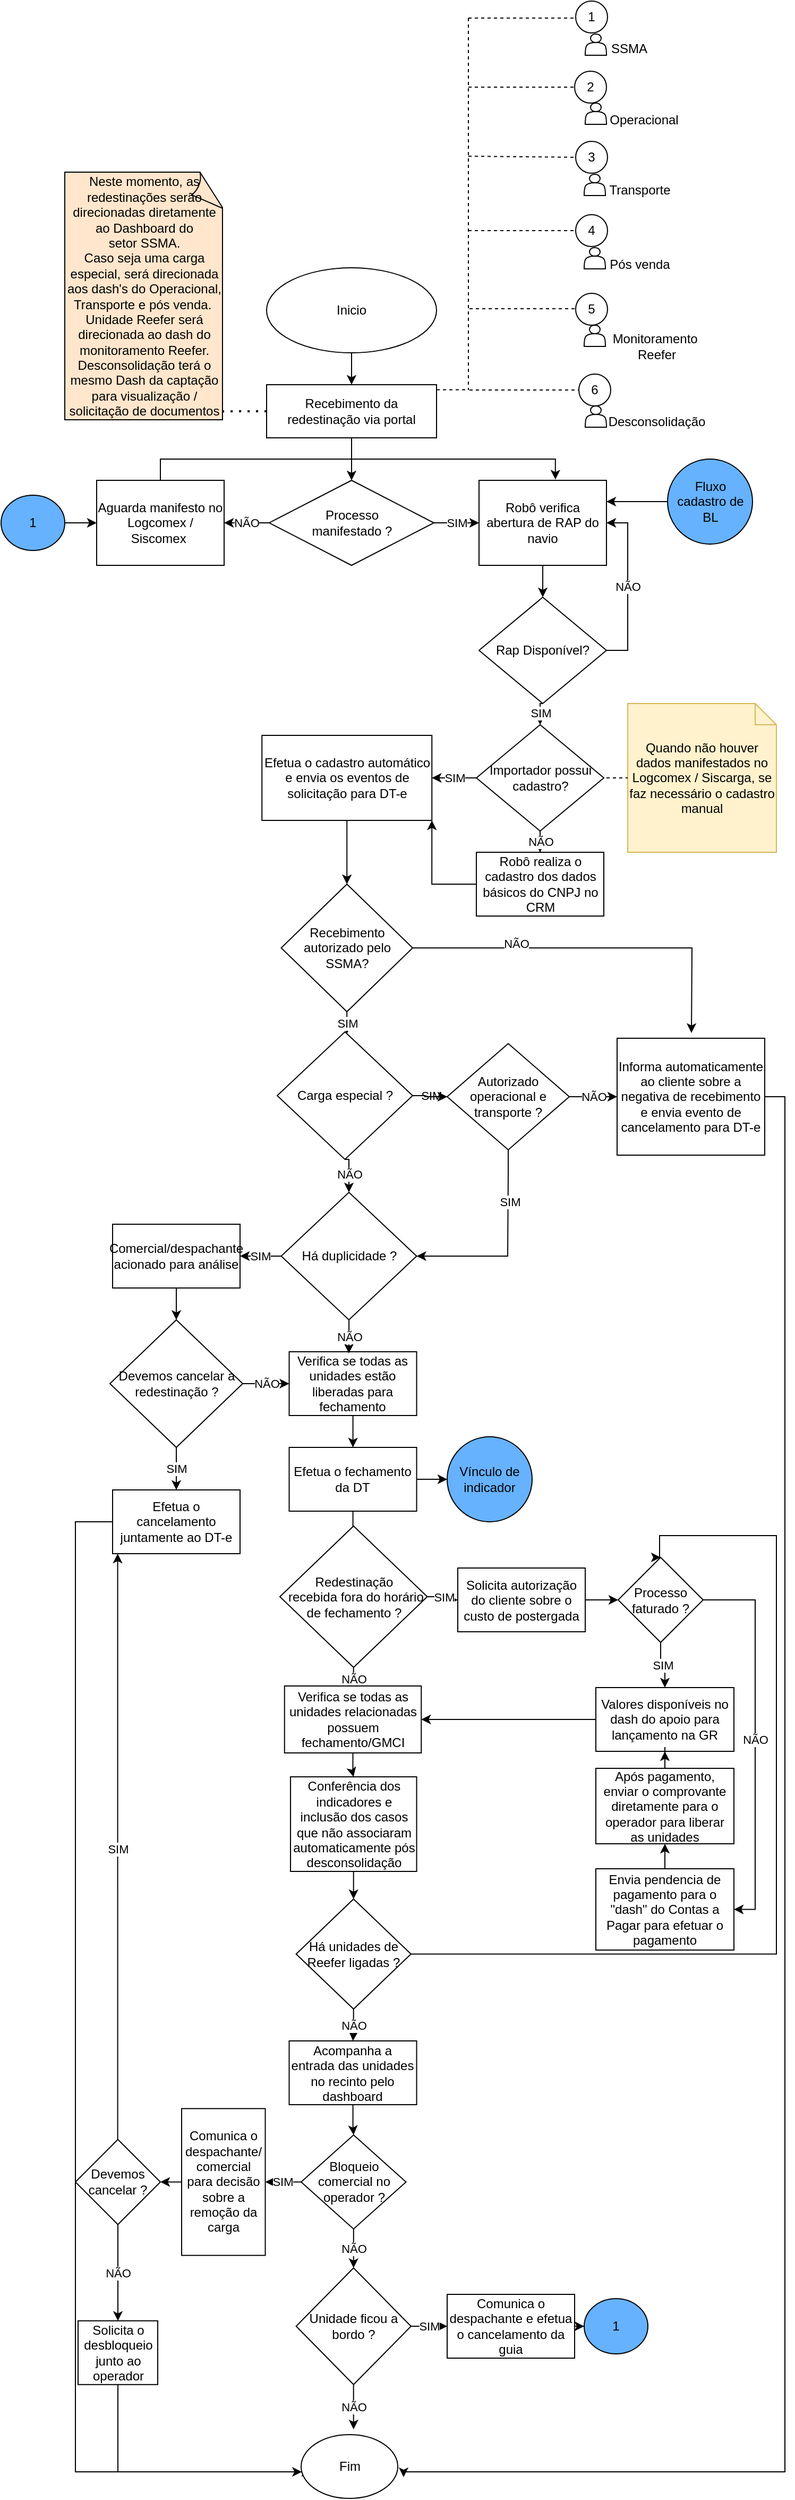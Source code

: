<mxfile version="24.8.3">
  <diagram name="Página-1" id="A1TrPsyRlrwlyxUxsZVv">
    <mxGraphModel grid="0" page="1" gridSize="10" guides="1" tooltips="1" connect="1" arrows="1" fold="1" pageScale="1" pageWidth="850" pageHeight="1100" math="0" shadow="0">
      <root>
        <mxCell id="0" />
        <mxCell id="1" parent="0" />
        <mxCell id="6pf51q-aa3ilsS-3lrHI-6" style="edgeStyle=orthogonalEdgeStyle;rounded=0;orthogonalLoop=1;jettySize=auto;html=1;exitX=0.5;exitY=1;exitDx=0;exitDy=0;entryX=0.5;entryY=0;entryDx=0;entryDy=0;" edge="1" parent="1" source="Ko9b0V8H4mdwJPRkBleo-2" target="Ko9b0V8H4mdwJPRkBleo-61">
          <mxGeometry relative="1" as="geometry" />
        </mxCell>
        <mxCell id="Ko9b0V8H4mdwJPRkBleo-2" value="Recebimento da redestinação via portal" style="rounded=0;whiteSpace=wrap;html=1;" vertex="1" parent="1">
          <mxGeometry x="-130" y="-2935" width="160" height="50" as="geometry" />
        </mxCell>
        <mxCell id="YO4qtcld5Ofavc4B37N5-9" value="" style="edgeStyle=orthogonalEdgeStyle;rounded=0;orthogonalLoop=1;jettySize=auto;html=1;" edge="1" parent="1" source="Ko9b0V8H4mdwJPRkBleo-4" target="Ko9b0V8H4mdwJPRkBleo-2">
          <mxGeometry relative="1" as="geometry" />
        </mxCell>
        <mxCell id="Ko9b0V8H4mdwJPRkBleo-4" value="Inicio" style="ellipse;whiteSpace=wrap;html=1;" vertex="1" parent="1">
          <mxGeometry x="-130" y="-3045" width="160" height="80" as="geometry" />
        </mxCell>
        <mxCell id="Ko9b0V8H4mdwJPRkBleo-5" value="Neste momento, as redestinações serão direcionadas diretamente ao Dashboard do setor&amp;nbsp;&lt;span style=&quot;background-color: initial;&quot;&gt;SSMA.&lt;/span&gt;&lt;div&gt;&lt;span style=&quot;background-color: initial;&quot;&gt;Caso seja uma carga especial, será direcionada aos dash&#39;s do Operacional, Transporte e pós venda.&amp;nbsp;&lt;/span&gt;&lt;/div&gt;&lt;div&gt;Unidade Reefer será direcionada ao dash do monitoramento Reefer.&lt;/div&gt;&lt;div&gt;Desconsolidação terá o mesmo Dash da captação para visualização / solicitação de documentos&lt;/div&gt;" style="whiteSpace=wrap;html=1;shape=mxgraph.basic.document;fillColor=#FFE6CC;" vertex="1" parent="1">
          <mxGeometry x="-320" y="-3135" width="150" height="233" as="geometry" />
        </mxCell>
        <mxCell id="Ko9b0V8H4mdwJPRkBleo-7" value="" style="endArrow=none;dashed=1;html=1;rounded=0;entryX=0;entryY=0.5;entryDx=0;entryDy=0;" edge="1" parent="1" target="Ko9b0V8H4mdwJPRkBleo-11">
          <mxGeometry width="50" height="50" relative="1" as="geometry">
            <mxPoint x="60" y="-3215" as="sourcePoint" />
            <mxPoint x="150" y="-3210" as="targetPoint" />
          </mxGeometry>
        </mxCell>
        <mxCell id="Ko9b0V8H4mdwJPRkBleo-8" value="" style="endArrow=none;dashed=1;html=1;rounded=0;entryX=0;entryY=0.5;entryDx=0;entryDy=0;" edge="1" parent="1" target="Ko9b0V8H4mdwJPRkBleo-15">
          <mxGeometry width="50" height="50" relative="1" as="geometry">
            <mxPoint x="60" y="-3150" as="sourcePoint" />
            <mxPoint x="160" y="-3125" as="targetPoint" />
          </mxGeometry>
        </mxCell>
        <mxCell id="Ko9b0V8H4mdwJPRkBleo-9" value="" style="endArrow=none;dashed=1;html=1;rounded=0;" edge="1" parent="1">
          <mxGeometry width="50" height="50" relative="1" as="geometry">
            <mxPoint x="61" y="-3006.5" as="sourcePoint" />
            <mxPoint x="171" y="-3006.5" as="targetPoint" />
          </mxGeometry>
        </mxCell>
        <mxCell id="Ko9b0V8H4mdwJPRkBleo-10" value="" style="shape=actor;whiteSpace=wrap;html=1;" vertex="1" parent="1">
          <mxGeometry x="170" y="-3200" width="20" height="20" as="geometry" />
        </mxCell>
        <mxCell id="Ko9b0V8H4mdwJPRkBleo-11" value="2" style="ellipse;whiteSpace=wrap;html=1;aspect=fixed;" vertex="1" parent="1">
          <mxGeometry x="160" y="-3230" width="30" height="30" as="geometry" />
        </mxCell>
        <mxCell id="Ko9b0V8H4mdwJPRkBleo-12" value="Operacional" style="text;html=1;align=center;verticalAlign=middle;resizable=0;points=[];autosize=1;strokeColor=none;fillColor=none;" vertex="1" parent="1">
          <mxGeometry x="180" y="-3199" width="90" height="30" as="geometry" />
        </mxCell>
        <mxCell id="Ko9b0V8H4mdwJPRkBleo-13" value="" style="shape=actor;whiteSpace=wrap;html=1;" vertex="1" parent="1">
          <mxGeometry x="169" y="-3133" width="20" height="20" as="geometry" />
        </mxCell>
        <mxCell id="Ko9b0V8H4mdwJPRkBleo-14" value="Transporte" style="text;html=1;align=center;verticalAlign=middle;resizable=0;points=[];autosize=1;strokeColor=none;fillColor=none;" vertex="1" parent="1">
          <mxGeometry x="181" y="-3133" width="80" height="30" as="geometry" />
        </mxCell>
        <mxCell id="Ko9b0V8H4mdwJPRkBleo-15" value="3" style="ellipse;whiteSpace=wrap;html=1;aspect=fixed;" vertex="1" parent="1">
          <mxGeometry x="161" y="-3164" width="30" height="30" as="geometry" />
        </mxCell>
        <mxCell id="Ko9b0V8H4mdwJPRkBleo-16" value="4" style="ellipse;whiteSpace=wrap;html=1;aspect=fixed;" vertex="1" parent="1">
          <mxGeometry x="161" y="-3095" width="30" height="30" as="geometry" />
        </mxCell>
        <mxCell id="Ko9b0V8H4mdwJPRkBleo-17" value="" style="shape=actor;whiteSpace=wrap;html=1;" vertex="1" parent="1">
          <mxGeometry x="169" y="-3064" width="20" height="20" as="geometry" />
        </mxCell>
        <mxCell id="Ko9b0V8H4mdwJPRkBleo-18" value="Pós venda" style="text;html=1;align=center;verticalAlign=middle;resizable=0;points=[];autosize=1;strokeColor=none;fillColor=none;" vertex="1" parent="1">
          <mxGeometry x="181" y="-3063" width="80" height="30" as="geometry" />
        </mxCell>
        <mxCell id="Ko9b0V8H4mdwJPRkBleo-19" value="" style="endArrow=none;dashed=1;html=1;rounded=0;" edge="1" parent="1">
          <mxGeometry width="50" height="50" relative="1" as="geometry">
            <mxPoint x="60" y="-3280" as="sourcePoint" />
            <mxPoint x="60" y="-2930" as="targetPoint" />
          </mxGeometry>
        </mxCell>
        <mxCell id="Ko9b0V8H4mdwJPRkBleo-20" value="" style="shape=actor;whiteSpace=wrap;html=1;" vertex="1" parent="1">
          <mxGeometry x="169" y="-2991" width="20" height="20" as="geometry" />
        </mxCell>
        <mxCell id="Ko9b0V8H4mdwJPRkBleo-21" value="5" style="ellipse;whiteSpace=wrap;html=1;aspect=fixed;" vertex="1" parent="1">
          <mxGeometry x="161" y="-3021" width="30" height="30" as="geometry" />
        </mxCell>
        <mxCell id="Ko9b0V8H4mdwJPRkBleo-22" value="" style="endArrow=none;dashed=1;html=1;rounded=0;" edge="1" parent="1">
          <mxGeometry width="50" height="50" relative="1" as="geometry">
            <mxPoint x="60" y="-3080" as="sourcePoint" />
            <mxPoint x="160" y="-3080" as="targetPoint" />
          </mxGeometry>
        </mxCell>
        <mxCell id="Ko9b0V8H4mdwJPRkBleo-24" value="" style="endArrow=none;dashed=1;html=1;rounded=0;" edge="1" parent="1">
          <mxGeometry width="50" height="50" relative="1" as="geometry">
            <mxPoint x="60" y="-3280" as="sourcePoint" />
            <mxPoint x="160" y="-3280" as="targetPoint" />
            <Array as="points" />
          </mxGeometry>
        </mxCell>
        <mxCell id="Ko9b0V8H4mdwJPRkBleo-25" value="" style="shape=actor;whiteSpace=wrap;html=1;" vertex="1" parent="1">
          <mxGeometry x="170" y="-3265" width="20" height="20" as="geometry" />
        </mxCell>
        <mxCell id="Ko9b0V8H4mdwJPRkBleo-26" value="SSMA" style="text;html=1;align=center;verticalAlign=middle;resizable=0;points=[];autosize=1;strokeColor=none;fillColor=none;" vertex="1" parent="1">
          <mxGeometry x="186" y="-3276" width="50" height="50" as="geometry" />
        </mxCell>
        <mxCell id="6pf51q-aa3ilsS-3lrHI-18" style="edgeStyle=orthogonalEdgeStyle;rounded=0;orthogonalLoop=1;jettySize=auto;html=1;entryX=0.5;entryY=0;entryDx=0;entryDy=0;" edge="1" parent="1" source="Ko9b0V8H4mdwJPRkBleo-28" target="Ko9b0V8H4mdwJPRkBleo-33">
          <mxGeometry relative="1" as="geometry" />
        </mxCell>
        <mxCell id="Ko9b0V8H4mdwJPRkBleo-28" value="Robô verifica abertura de RAP do navio" style="whiteSpace=wrap;html=1;" vertex="1" parent="1">
          <mxGeometry x="70" y="-2845" width="120" height="80" as="geometry" />
        </mxCell>
        <mxCell id="6pf51q-aa3ilsS-3lrHI-19" value="&lt;div&gt;NÃO&lt;/div&gt;" style="edgeStyle=orthogonalEdgeStyle;rounded=0;orthogonalLoop=1;jettySize=auto;html=1;entryX=1;entryY=0.5;entryDx=0;entryDy=0;" edge="1" parent="1" source="Ko9b0V8H4mdwJPRkBleo-33" target="Ko9b0V8H4mdwJPRkBleo-28">
          <mxGeometry relative="1" as="geometry">
            <mxPoint x="230" y="-2815" as="targetPoint" />
            <Array as="points">
              <mxPoint x="210" y="-2685" />
              <mxPoint x="210" y="-2805" />
            </Array>
          </mxGeometry>
        </mxCell>
        <mxCell id="6pf51q-aa3ilsS-3lrHI-29" value="SIM" style="edgeStyle=orthogonalEdgeStyle;rounded=0;orthogonalLoop=1;jettySize=auto;html=1;exitX=0.5;exitY=1;exitDx=0;exitDy=0;entryX=0.5;entryY=0;entryDx=0;entryDy=0;" edge="1" parent="1" source="Ko9b0V8H4mdwJPRkBleo-33" target="Ko9b0V8H4mdwJPRkBleo-40">
          <mxGeometry relative="1" as="geometry" />
        </mxCell>
        <mxCell id="Ko9b0V8H4mdwJPRkBleo-33" value="Rap Disponível?" style="rhombus;whiteSpace=wrap;html=1;" vertex="1" parent="1">
          <mxGeometry x="70" y="-2735" width="120" height="100" as="geometry" />
        </mxCell>
        <mxCell id="6pf51q-aa3ilsS-3lrHI-32" value="&lt;div&gt;NÃO&lt;/div&gt;" style="edgeStyle=orthogonalEdgeStyle;rounded=0;orthogonalLoop=1;jettySize=auto;html=1;" edge="1" parent="1" source="Ko9b0V8H4mdwJPRkBleo-40" target="6pf51q-aa3ilsS-3lrHI-31">
          <mxGeometry relative="1" as="geometry" />
        </mxCell>
        <mxCell id="6pf51q-aa3ilsS-3lrHI-36" value="SIM" style="edgeStyle=orthogonalEdgeStyle;rounded=0;orthogonalLoop=1;jettySize=auto;html=1;exitX=0;exitY=0.5;exitDx=0;exitDy=0;entryX=1;entryY=0.5;entryDx=0;entryDy=0;" edge="1" parent="1" source="Ko9b0V8H4mdwJPRkBleo-40" target="6pf51q-aa3ilsS-3lrHI-34">
          <mxGeometry relative="1" as="geometry" />
        </mxCell>
        <mxCell id="Ko9b0V8H4mdwJPRkBleo-40" value="Importador possui cadastro?" style="rhombus;whiteSpace=wrap;html=1;" vertex="1" parent="1">
          <mxGeometry x="67.5" y="-2615" width="120" height="100" as="geometry" />
        </mxCell>
        <mxCell id="Ko9b0V8H4mdwJPRkBleo-43" value="Quando não houver dados manifestados no Logcomex / Siscarga, se faz necessário o cadastro manual" style="shape=note;size=20;whiteSpace=wrap;html=1;fillColor=#fff2cc;strokeColor=#d6b656;" vertex="1" parent="1">
          <mxGeometry x="210" y="-2635" width="140" height="140" as="geometry" />
        </mxCell>
        <mxCell id="6pf51q-aa3ilsS-3lrHI-42" value="SIM" style="edgeStyle=orthogonalEdgeStyle;rounded=0;orthogonalLoop=1;jettySize=auto;html=1;" edge="1" parent="1" source="Ko9b0V8H4mdwJPRkBleo-49" target="6pf51q-aa3ilsS-3lrHI-41">
          <mxGeometry relative="1" as="geometry">
            <Array as="points">
              <mxPoint x="-52" y="-2325" />
              <mxPoint x="-52" y="-2325" />
            </Array>
          </mxGeometry>
        </mxCell>
        <mxCell id="6pf51q-aa3ilsS-3lrHI-74" value="" style="edgeStyle=orthogonalEdgeStyle;rounded=0;orthogonalLoop=1;jettySize=auto;html=1;" edge="1" parent="1" source="Ko9b0V8H4mdwJPRkBleo-49">
          <mxGeometry relative="1" as="geometry">
            <mxPoint x="270" y="-2325" as="targetPoint" />
          </mxGeometry>
        </mxCell>
        <mxCell id="6pf51q-aa3ilsS-3lrHI-75" value="NÃO" style="edgeLabel;html=1;align=center;verticalAlign=middle;resizable=0;points=[];" vertex="1" connectable="0" parent="6pf51q-aa3ilsS-3lrHI-74">
          <mxGeometry x="-0.429" y="4" relative="1" as="geometry">
            <mxPoint x="-1" as="offset" />
          </mxGeometry>
        </mxCell>
        <mxCell id="Ko9b0V8H4mdwJPRkBleo-49" value="Recebimento autorizado pelo SSMA?" style="rhombus;whiteSpace=wrap;html=1;" vertex="1" parent="1">
          <mxGeometry x="-116.25" y="-2465" width="123.75" height="120" as="geometry" />
        </mxCell>
        <mxCell id="Ko9b0V8H4mdwJPRkBleo-56" value="1" style="ellipse;whiteSpace=wrap;html=1;aspect=fixed;" vertex="1" parent="1">
          <mxGeometry x="161" y="-3296" width="30" height="30" as="geometry" />
        </mxCell>
        <mxCell id="6pf51q-aa3ilsS-3lrHI-3" value="SIM" style="edgeStyle=orthogonalEdgeStyle;rounded=0;orthogonalLoop=1;jettySize=auto;html=1;exitX=1;exitY=0.5;exitDx=0;exitDy=0;entryX=0;entryY=0.5;entryDx=0;entryDy=0;" edge="1" parent="1" source="Ko9b0V8H4mdwJPRkBleo-61" target="Ko9b0V8H4mdwJPRkBleo-28">
          <mxGeometry relative="1" as="geometry" />
        </mxCell>
        <mxCell id="6pf51q-aa3ilsS-3lrHI-4" value="&lt;div&gt;NÃO&lt;/div&gt;" style="edgeStyle=orthogonalEdgeStyle;rounded=0;orthogonalLoop=1;jettySize=auto;html=1;exitX=0;exitY=0.5;exitDx=0;exitDy=0;entryX=1;entryY=0.5;entryDx=0;entryDy=0;" edge="1" parent="1" source="Ko9b0V8H4mdwJPRkBleo-61" target="Ko9b0V8H4mdwJPRkBleo-63">
          <mxGeometry relative="1" as="geometry" />
        </mxCell>
        <mxCell id="Ko9b0V8H4mdwJPRkBleo-61" value="&lt;div&gt;Processo&lt;/div&gt;&lt;div&gt;manifestado ?&lt;br&gt;&lt;/div&gt;" style="rhombus;whiteSpace=wrap;html=1;" vertex="1" parent="1">
          <mxGeometry x="-127.5" y="-2845" width="155" height="80" as="geometry" />
        </mxCell>
        <mxCell id="Ko9b0V8H4mdwJPRkBleo-63" value="Aguarda manifesto no Logcomex / Siscomex&amp;nbsp;" style="rounded=0;whiteSpace=wrap;html=1;" vertex="1" parent="1">
          <mxGeometry x="-290" y="-2845" width="120" height="80" as="geometry" />
        </mxCell>
        <mxCell id="Ko9b0V8H4mdwJPRkBleo-81" value="Monitoramento&amp;nbsp;&lt;div&gt;Reefer&lt;/div&gt;" style="text;html=1;align=center;verticalAlign=middle;resizable=0;points=[];autosize=1;strokeColor=none;fillColor=none;" vertex="1" parent="1">
          <mxGeometry x="181.5" y="-2991" width="110" height="40" as="geometry" />
        </mxCell>
        <mxCell id="Ko9b0V8H4mdwJPRkBleo-82" value="" style="shape=actor;whiteSpace=wrap;html=1;" vertex="1" parent="1">
          <mxGeometry x="170" y="-2915" width="20" height="20" as="geometry" />
        </mxCell>
        <mxCell id="Ko9b0V8H4mdwJPRkBleo-83" value="6" style="ellipse;whiteSpace=wrap;html=1;aspect=fixed;" vertex="1" parent="1">
          <mxGeometry x="164" y="-2945" width="30" height="30" as="geometry" />
        </mxCell>
        <mxCell id="Ko9b0V8H4mdwJPRkBleo-84" value="Desconsolidação" style="text;html=1;align=center;verticalAlign=middle;resizable=0;points=[];autosize=1;strokeColor=none;fillColor=none;" vertex="1" parent="1">
          <mxGeometry x="182" y="-2915" width="110" height="30" as="geometry" />
        </mxCell>
        <mxCell id="Ko9b0V8H4mdwJPRkBleo-85" value="" style="endArrow=none;dashed=1;html=1;rounded=0;entryX=0;entryY=0.5;entryDx=0;entryDy=0;" edge="1" parent="1" target="Ko9b0V8H4mdwJPRkBleo-83">
          <mxGeometry width="50" height="50" relative="1" as="geometry">
            <mxPoint x="61" y="-2930" as="sourcePoint" />
            <mxPoint x="160" y="-2930" as="targetPoint" />
          </mxGeometry>
        </mxCell>
        <mxCell id="6pf51q-aa3ilsS-3lrHI-28" style="edgeStyle=orthogonalEdgeStyle;rounded=0;orthogonalLoop=1;jettySize=auto;html=1;exitX=1;exitY=0;exitDx=0;exitDy=0;entryX=0.599;entryY=-0.01;entryDx=0;entryDy=0;entryPerimeter=0;" edge="1" parent="1" source="Ko9b0V8H4mdwJPRkBleo-63" target="Ko9b0V8H4mdwJPRkBleo-28">
          <mxGeometry relative="1" as="geometry">
            <Array as="points">
              <mxPoint x="-230" y="-2845" />
              <mxPoint x="-230" y="-2865" />
              <mxPoint x="142" y="-2865" />
            </Array>
          </mxGeometry>
        </mxCell>
        <mxCell id="6pf51q-aa3ilsS-3lrHI-38" style="edgeStyle=orthogonalEdgeStyle;rounded=0;orthogonalLoop=1;jettySize=auto;html=1;entryX=1;entryY=1;entryDx=0;entryDy=0;" edge="1" parent="1" source="6pf51q-aa3ilsS-3lrHI-31" target="6pf51q-aa3ilsS-3lrHI-34">
          <mxGeometry relative="1" as="geometry" />
        </mxCell>
        <mxCell id="6pf51q-aa3ilsS-3lrHI-31" value="&lt;div&gt;Robô realiza o cadastro dos dados básicos do CNPJ no CRM&lt;/div&gt;" style="whiteSpace=wrap;html=1;" vertex="1" parent="1">
          <mxGeometry x="67.5" y="-2495" width="120" height="60" as="geometry" />
        </mxCell>
        <mxCell id="6pf51q-aa3ilsS-3lrHI-40" style="edgeStyle=orthogonalEdgeStyle;rounded=0;orthogonalLoop=1;jettySize=auto;html=1;entryX=0.5;entryY=0;entryDx=0;entryDy=0;" edge="1" parent="1" source="6pf51q-aa3ilsS-3lrHI-34" target="Ko9b0V8H4mdwJPRkBleo-49">
          <mxGeometry relative="1" as="geometry" />
        </mxCell>
        <mxCell id="6pf51q-aa3ilsS-3lrHI-34" value="Efetua o cadastro automático e envia os eventos de solicitação para DT-e" style="rounded=0;whiteSpace=wrap;html=1;" vertex="1" parent="1">
          <mxGeometry x="-134.37" y="-2605" width="160" height="80" as="geometry" />
        </mxCell>
        <mxCell id="6pf51q-aa3ilsS-3lrHI-49" value="NÃO" style="edgeStyle=orthogonalEdgeStyle;rounded=0;orthogonalLoop=1;jettySize=auto;html=1;exitX=0.5;exitY=1;exitDx=0;exitDy=0;entryX=0.5;entryY=0;entryDx=0;entryDy=0;" edge="1" parent="1" source="6pf51q-aa3ilsS-3lrHI-41" target="6pf51q-aa3ilsS-3lrHI-46">
          <mxGeometry relative="1" as="geometry" />
        </mxCell>
        <mxCell id="6pf51q-aa3ilsS-3lrHI-71" value="SIM" style="edgeStyle=orthogonalEdgeStyle;rounded=0;orthogonalLoop=1;jettySize=auto;html=1;" edge="1" parent="1" source="6pf51q-aa3ilsS-3lrHI-41" target="6pf51q-aa3ilsS-3lrHI-70">
          <mxGeometry relative="1" as="geometry" />
        </mxCell>
        <mxCell id="ASKu8T-ZGBpIQ7vUCYL4-1" value="" style="edgeStyle=orthogonalEdgeStyle;rounded=0;orthogonalLoop=1;jettySize=auto;html=1;" edge="1" parent="1" source="6pf51q-aa3ilsS-3lrHI-41" target="6pf51q-aa3ilsS-3lrHI-70">
          <mxGeometry relative="1" as="geometry">
            <Array as="points">
              <mxPoint x="19" y="-2266" />
              <mxPoint x="19" y="-2265" />
            </Array>
          </mxGeometry>
        </mxCell>
        <mxCell id="6pf51q-aa3ilsS-3lrHI-41" value="Carga especial ?" style="rhombus;whiteSpace=wrap;html=1;" vertex="1" parent="1">
          <mxGeometry x="-120" y="-2326" width="127.5" height="120" as="geometry" />
        </mxCell>
        <mxCell id="6pf51q-aa3ilsS-3lrHI-83" value="SIM" style="edgeStyle=orthogonalEdgeStyle;rounded=0;orthogonalLoop=1;jettySize=auto;html=1;" edge="1" parent="1" source="6pf51q-aa3ilsS-3lrHI-46" target="6pf51q-aa3ilsS-3lrHI-82">
          <mxGeometry relative="1" as="geometry" />
        </mxCell>
        <mxCell id="6pf51q-aa3ilsS-3lrHI-46" value="Há duplicidade ?" style="rhombus;whiteSpace=wrap;html=1;" vertex="1" parent="1">
          <mxGeometry x="-116.25" y="-2175" width="127.5" height="120" as="geometry" />
        </mxCell>
        <mxCell id="6pf51q-aa3ilsS-3lrHI-52" value="" style="edgeStyle=orthogonalEdgeStyle;rounded=0;orthogonalLoop=1;jettySize=auto;html=1;" edge="1" parent="1" source="6pf51q-aa3ilsS-3lrHI-47" target="6pf51q-aa3ilsS-3lrHI-51">
          <mxGeometry relative="1" as="geometry" />
        </mxCell>
        <mxCell id="6pf51q-aa3ilsS-3lrHI-47" value="Verifica se todas as unidades estão liberadas para fechamento" style="whiteSpace=wrap;html=1;" vertex="1" parent="1">
          <mxGeometry x="-108.74" y="-2025" width="120" height="60" as="geometry" />
        </mxCell>
        <mxCell id="6pf51q-aa3ilsS-3lrHI-50" value="NÃO" style="edgeStyle=orthogonalEdgeStyle;rounded=0;orthogonalLoop=1;jettySize=auto;html=1;entryX=0.468;entryY=0.025;entryDx=0;entryDy=0;entryPerimeter=0;" edge="1" parent="1" source="6pf51q-aa3ilsS-3lrHI-46" target="6pf51q-aa3ilsS-3lrHI-47">
          <mxGeometry relative="1" as="geometry" />
        </mxCell>
        <mxCell id="6pf51q-aa3ilsS-3lrHI-54" value="" style="edgeStyle=orthogonalEdgeStyle;rounded=0;orthogonalLoop=1;jettySize=auto;html=1;" edge="1" parent="1" source="6pf51q-aa3ilsS-3lrHI-51" target="6pf51q-aa3ilsS-3lrHI-53">
          <mxGeometry relative="1" as="geometry" />
        </mxCell>
        <mxCell id="YO4qtcld5Ofavc4B37N5-1" style="edgeStyle=orthogonalEdgeStyle;rounded=0;orthogonalLoop=1;jettySize=auto;html=1;entryX=0;entryY=0.5;entryDx=0;entryDy=0;" edge="1" parent="1" source="6pf51q-aa3ilsS-3lrHI-51" target="6pf51q-aa3ilsS-3lrHI-133">
          <mxGeometry relative="1" as="geometry" />
        </mxCell>
        <mxCell id="6pf51q-aa3ilsS-3lrHI-51" value="Efetua o fechamento da DT" style="whiteSpace=wrap;html=1;" vertex="1" parent="1">
          <mxGeometry x="-108.74" y="-1935" width="120" height="60" as="geometry" />
        </mxCell>
        <mxCell id="6pf51q-aa3ilsS-3lrHI-57" value="NÃO" style="edgeStyle=orthogonalEdgeStyle;rounded=0;orthogonalLoop=1;jettySize=auto;html=1;" edge="1" parent="1" source="6pf51q-aa3ilsS-3lrHI-53" target="6pf51q-aa3ilsS-3lrHI-56">
          <mxGeometry relative="1" as="geometry" />
        </mxCell>
        <mxCell id="6pf51q-aa3ilsS-3lrHI-94" value="SIM" style="edgeStyle=orthogonalEdgeStyle;rounded=0;orthogonalLoop=1;jettySize=auto;html=1;" edge="1" parent="1" source="6pf51q-aa3ilsS-3lrHI-53" target="6pf51q-aa3ilsS-3lrHI-93">
          <mxGeometry relative="1" as="geometry" />
        </mxCell>
        <mxCell id="6pf51q-aa3ilsS-3lrHI-53" value="&lt;div&gt;Redestinação&lt;/div&gt;&lt;div&gt;&amp;nbsp;recebida fora do horário de fechamento ?&lt;/div&gt;" style="rhombus;whiteSpace=wrap;html=1;" vertex="1" parent="1">
          <mxGeometry x="-117.48" y="-1861" width="138.74" height="133" as="geometry" />
        </mxCell>
        <mxCell id="6pf51q-aa3ilsS-3lrHI-59" value="" style="edgeStyle=orthogonalEdgeStyle;rounded=0;orthogonalLoop=1;jettySize=auto;html=1;" edge="1" parent="1" source="6pf51q-aa3ilsS-3lrHI-56" target="6pf51q-aa3ilsS-3lrHI-58">
          <mxGeometry relative="1" as="geometry" />
        </mxCell>
        <mxCell id="6pf51q-aa3ilsS-3lrHI-56" value="Verifica se todas as unidades relacionadas possuem fechamento/GMCI" style="whiteSpace=wrap;html=1;" vertex="1" parent="1">
          <mxGeometry x="-113.11" y="-1710.5" width="128.74" height="63" as="geometry" />
        </mxCell>
        <mxCell id="6pf51q-aa3ilsS-3lrHI-61" value="" style="edgeStyle=orthogonalEdgeStyle;rounded=0;orthogonalLoop=1;jettySize=auto;html=1;" edge="1" parent="1" source="6pf51q-aa3ilsS-3lrHI-58" target="6pf51q-aa3ilsS-3lrHI-60">
          <mxGeometry relative="1" as="geometry" />
        </mxCell>
        <mxCell id="6pf51q-aa3ilsS-3lrHI-58" value="Conferência dos indicadores e inclusão dos casos que não associaram automaticamente pós desconsolidação" style="whiteSpace=wrap;html=1;" vertex="1" parent="1">
          <mxGeometry x="-107.48" y="-1625" width="118.74" height="89" as="geometry" />
        </mxCell>
        <mxCell id="6pf51q-aa3ilsS-3lrHI-63" value="NÃO" style="edgeStyle=orthogonalEdgeStyle;rounded=0;orthogonalLoop=1;jettySize=auto;html=1;" edge="1" parent="1" source="6pf51q-aa3ilsS-3lrHI-60" target="6pf51q-aa3ilsS-3lrHI-62">
          <mxGeometry relative="1" as="geometry" />
        </mxCell>
        <mxCell id="6pf51q-aa3ilsS-3lrHI-115" style="edgeStyle=orthogonalEdgeStyle;rounded=0;orthogonalLoop=1;jettySize=auto;html=1;entryX=0.5;entryY=0;entryDx=0;entryDy=0;" edge="1" parent="1" source="6pf51q-aa3ilsS-3lrHI-60" target="6pf51q-aa3ilsS-3lrHI-95">
          <mxGeometry relative="1" as="geometry">
            <Array as="points">
              <mxPoint x="350" y="-1458" />
              <mxPoint x="350" y="-1852" />
              <mxPoint x="240" y="-1852" />
            </Array>
          </mxGeometry>
        </mxCell>
        <mxCell id="6pf51q-aa3ilsS-3lrHI-60" value="Há unidades de Reefer ligadas ?" style="rhombus;whiteSpace=wrap;html=1;" vertex="1" parent="1">
          <mxGeometry x="-102.17" y="-1510" width="108.11" height="103.5" as="geometry" />
        </mxCell>
        <mxCell id="6pf51q-aa3ilsS-3lrHI-65" value="" style="edgeStyle=orthogonalEdgeStyle;rounded=0;orthogonalLoop=1;jettySize=auto;html=1;" edge="1" parent="1" source="6pf51q-aa3ilsS-3lrHI-62" target="6pf51q-aa3ilsS-3lrHI-64">
          <mxGeometry relative="1" as="geometry" />
        </mxCell>
        <mxCell id="6pf51q-aa3ilsS-3lrHI-62" value="Acompanha a entrada das unidades no recinto pelo dashboard" style="whiteSpace=wrap;html=1;" vertex="1" parent="1">
          <mxGeometry x="-108.745" y="-1376.5" width="120" height="60" as="geometry" />
        </mxCell>
        <mxCell id="6pf51q-aa3ilsS-3lrHI-67" value="NÃO" style="edgeStyle=orthogonalEdgeStyle;rounded=0;orthogonalLoop=1;jettySize=auto;html=1;" edge="1" parent="1" source="6pf51q-aa3ilsS-3lrHI-64" target="6pf51q-aa3ilsS-3lrHI-66">
          <mxGeometry relative="1" as="geometry" />
        </mxCell>
        <mxCell id="6pf51q-aa3ilsS-3lrHI-120" value="SIM" style="edgeStyle=orthogonalEdgeStyle;rounded=0;orthogonalLoop=1;jettySize=auto;html=1;" edge="1" parent="1" source="6pf51q-aa3ilsS-3lrHI-64" target="6pf51q-aa3ilsS-3lrHI-119">
          <mxGeometry relative="1" as="geometry" />
        </mxCell>
        <mxCell id="6pf51q-aa3ilsS-3lrHI-64" value="Bloqueio comercial no operador ?" style="rhombus;whiteSpace=wrap;html=1;" vertex="1" parent="1">
          <mxGeometry x="-97.49" y="-1288" width="98.75" height="88.5" as="geometry" />
        </mxCell>
        <mxCell id="6pf51q-aa3ilsS-3lrHI-69" value="NÃO" style="edgeStyle=orthogonalEdgeStyle;rounded=0;orthogonalLoop=1;jettySize=auto;html=1;" edge="1" parent="1" source="6pf51q-aa3ilsS-3lrHI-66">
          <mxGeometry relative="1" as="geometry">
            <mxPoint x="-48.11" y="-1011.005" as="targetPoint" />
          </mxGeometry>
        </mxCell>
        <mxCell id="YO4qtcld5Ofavc4B37N5-13" value="SIM" style="edgeStyle=orthogonalEdgeStyle;rounded=0;orthogonalLoop=1;jettySize=auto;html=1;" edge="1" parent="1" source="6pf51q-aa3ilsS-3lrHI-66" target="YO4qtcld5Ofavc4B37N5-12">
          <mxGeometry relative="1" as="geometry" />
        </mxCell>
        <mxCell id="6pf51q-aa3ilsS-3lrHI-66" value="Unidade ficou a bordo ?" style="rhombus;whiteSpace=wrap;html=1;" vertex="1" parent="1">
          <mxGeometry x="-102.17" y="-1162.87" width="108.12" height="109.75" as="geometry" />
        </mxCell>
        <mxCell id="6pf51q-aa3ilsS-3lrHI-76" value="SIM" style="edgeStyle=orthogonalEdgeStyle;rounded=0;orthogonalLoop=1;jettySize=auto;html=1;entryX=1;entryY=0.5;entryDx=0;entryDy=0;" edge="1" parent="1" source="6pf51q-aa3ilsS-3lrHI-70" target="6pf51q-aa3ilsS-3lrHI-46">
          <mxGeometry x="-0.472" y="2" relative="1" as="geometry">
            <Array as="points">
              <mxPoint x="97" y="-2195" />
              <mxPoint x="97" y="-2115" />
            </Array>
            <mxPoint as="offset" />
          </mxGeometry>
        </mxCell>
        <mxCell id="6pf51q-aa3ilsS-3lrHI-79" value="NÃO" style="edgeStyle=orthogonalEdgeStyle;rounded=0;orthogonalLoop=1;jettySize=auto;html=1;" edge="1" parent="1" source="6pf51q-aa3ilsS-3lrHI-70" target="6pf51q-aa3ilsS-3lrHI-78">
          <mxGeometry relative="1" as="geometry" />
        </mxCell>
        <mxCell id="6pf51q-aa3ilsS-3lrHI-70" value="Autorizado operacional e transporte ?" style="rhombus;whiteSpace=wrap;html=1;" vertex="1" parent="1">
          <mxGeometry x="40" y="-2315" width="115" height="100" as="geometry" />
        </mxCell>
        <mxCell id="6pf51q-aa3ilsS-3lrHI-90" style="edgeStyle=orthogonalEdgeStyle;rounded=0;orthogonalLoop=1;jettySize=auto;html=1;" edge="1" parent="1">
          <mxGeometry relative="1" as="geometry">
            <mxPoint x="305.61" y="-2265" as="sourcePoint" />
            <mxPoint x="-1" y="-966" as="targetPoint" />
            <Array as="points">
              <mxPoint x="358" y="-2265" />
              <mxPoint x="358" y="-971" />
            </Array>
          </mxGeometry>
        </mxCell>
        <mxCell id="6pf51q-aa3ilsS-3lrHI-78" value="Informa automaticamente ao cliente sobre a negativa de recebimento e envia evento de cancelamento para DT-e" style="whiteSpace=wrap;html=1;" vertex="1" parent="1">
          <mxGeometry x="200" y="-2320" width="139" height="110" as="geometry" />
        </mxCell>
        <mxCell id="6pf51q-aa3ilsS-3lrHI-85" value="" style="edgeStyle=orthogonalEdgeStyle;rounded=0;orthogonalLoop=1;jettySize=auto;html=1;" edge="1" parent="1" source="6pf51q-aa3ilsS-3lrHI-82" target="6pf51q-aa3ilsS-3lrHI-84">
          <mxGeometry relative="1" as="geometry" />
        </mxCell>
        <mxCell id="6pf51q-aa3ilsS-3lrHI-82" value="Comercial/despachante acionado para análise" style="whiteSpace=wrap;html=1;" vertex="1" parent="1">
          <mxGeometry x="-275" y="-2145" width="120" height="60" as="geometry" />
        </mxCell>
        <mxCell id="6pf51q-aa3ilsS-3lrHI-87" value="SIM" style="edgeStyle=orthogonalEdgeStyle;rounded=0;orthogonalLoop=1;jettySize=auto;html=1;" edge="1" parent="1" source="6pf51q-aa3ilsS-3lrHI-84" target="6pf51q-aa3ilsS-3lrHI-86">
          <mxGeometry relative="1" as="geometry" />
        </mxCell>
        <mxCell id="6pf51q-aa3ilsS-3lrHI-92" value="NÃO" style="edgeStyle=orthogonalEdgeStyle;rounded=0;orthogonalLoop=1;jettySize=auto;html=1;" edge="1" parent="1" source="6pf51q-aa3ilsS-3lrHI-84" target="6pf51q-aa3ilsS-3lrHI-47">
          <mxGeometry relative="1" as="geometry" />
        </mxCell>
        <mxCell id="6pf51q-aa3ilsS-3lrHI-84" value="Devemos cancelar a redestinação ?" style="rhombus;whiteSpace=wrap;html=1;" vertex="1" parent="1">
          <mxGeometry x="-277.5" y="-2055" width="125" height="120" as="geometry" />
        </mxCell>
        <mxCell id="6pf51q-aa3ilsS-3lrHI-89" style="edgeStyle=orthogonalEdgeStyle;rounded=0;orthogonalLoop=1;jettySize=auto;html=1;entryX=0;entryY=0.5;entryDx=0;entryDy=0;" edge="1" parent="1" source="6pf51q-aa3ilsS-3lrHI-86">
          <mxGeometry relative="1" as="geometry">
            <Array as="points">
              <mxPoint x="-310" y="-1865" />
              <mxPoint x="-310" y="-971" />
            </Array>
            <mxPoint x="-88.11" y="-971.005" as="targetPoint" />
          </mxGeometry>
        </mxCell>
        <mxCell id="6pf51q-aa3ilsS-3lrHI-86" value="Efetua o cancelamento juntamente ao DT-e" style="whiteSpace=wrap;html=1;" vertex="1" parent="1">
          <mxGeometry x="-275" y="-1895" width="120" height="60" as="geometry" />
        </mxCell>
        <mxCell id="6pf51q-aa3ilsS-3lrHI-96" value="" style="edgeStyle=orthogonalEdgeStyle;rounded=0;orthogonalLoop=1;jettySize=auto;html=1;" edge="1" parent="1" source="6pf51q-aa3ilsS-3lrHI-93" target="6pf51q-aa3ilsS-3lrHI-95">
          <mxGeometry relative="1" as="geometry" />
        </mxCell>
        <mxCell id="6pf51q-aa3ilsS-3lrHI-93" value="Solicita autorização do cliente sobre o custo de postergada" style="whiteSpace=wrap;html=1;" vertex="1" parent="1">
          <mxGeometry x="50" y="-1821.5" width="120" height="60" as="geometry" />
        </mxCell>
        <mxCell id="6pf51q-aa3ilsS-3lrHI-100" value="SIM" style="edgeStyle=orthogonalEdgeStyle;rounded=0;orthogonalLoop=1;jettySize=auto;html=1;" edge="1" parent="1" source="6pf51q-aa3ilsS-3lrHI-95" target="6pf51q-aa3ilsS-3lrHI-99">
          <mxGeometry relative="1" as="geometry" />
        </mxCell>
        <mxCell id="6pf51q-aa3ilsS-3lrHI-113" value="NÃO" style="edgeStyle=orthogonalEdgeStyle;rounded=0;orthogonalLoop=1;jettySize=auto;html=1;entryX=1;entryY=0.5;entryDx=0;entryDy=0;" edge="1" parent="1" source="6pf51q-aa3ilsS-3lrHI-95" target="6pf51q-aa3ilsS-3lrHI-102">
          <mxGeometry relative="1" as="geometry">
            <Array as="points">
              <mxPoint x="330" y="-1792" />
              <mxPoint x="330" y="-1500" />
            </Array>
          </mxGeometry>
        </mxCell>
        <mxCell id="6pf51q-aa3ilsS-3lrHI-95" value="&lt;div&gt;Processo&lt;/div&gt;&lt;div&gt;faturado ?&lt;br&gt;&lt;/div&gt;" style="rhombus;whiteSpace=wrap;html=1;" vertex="1" parent="1">
          <mxGeometry x="201" y="-1831.5" width="80" height="80" as="geometry" />
        </mxCell>
        <mxCell id="6pf51q-aa3ilsS-3lrHI-112" style="edgeStyle=orthogonalEdgeStyle;rounded=0;orthogonalLoop=1;jettySize=auto;html=1;" edge="1" parent="1" source="6pf51q-aa3ilsS-3lrHI-99" target="6pf51q-aa3ilsS-3lrHI-56">
          <mxGeometry relative="1" as="geometry" />
        </mxCell>
        <mxCell id="6pf51q-aa3ilsS-3lrHI-99" value="Valores disponíveis no dash do apoio para lançamento na GR" style="whiteSpace=wrap;html=1;" vertex="1" parent="1">
          <mxGeometry x="180" y="-1709" width="130" height="60" as="geometry" />
        </mxCell>
        <mxCell id="6pf51q-aa3ilsS-3lrHI-117" value="" style="edgeStyle=orthogonalEdgeStyle;rounded=0;orthogonalLoop=1;jettySize=auto;html=1;" edge="1" parent="1" source="6pf51q-aa3ilsS-3lrHI-102" target="6pf51q-aa3ilsS-3lrHI-107">
          <mxGeometry relative="1" as="geometry" />
        </mxCell>
        <mxCell id="6pf51q-aa3ilsS-3lrHI-102" value="Envia pendencia de pagamento para o &quot;dash&quot; do Contas a Pagar para efetuar o pagamento" style="whiteSpace=wrap;html=1;" vertex="1" parent="1">
          <mxGeometry x="180" y="-1538.5" width="130" height="76.5" as="geometry" />
        </mxCell>
        <mxCell id="6pf51q-aa3ilsS-3lrHI-118" value="" style="edgeStyle=orthogonalEdgeStyle;rounded=0;orthogonalLoop=1;jettySize=auto;html=1;" edge="1" parent="1" source="6pf51q-aa3ilsS-3lrHI-107" target="6pf51q-aa3ilsS-3lrHI-99">
          <mxGeometry relative="1" as="geometry" />
        </mxCell>
        <mxCell id="6pf51q-aa3ilsS-3lrHI-107" value="Após pagamento, enviar o comprovante diretamente para o operador para liberar as unidades" style="whiteSpace=wrap;html=1;" vertex="1" parent="1">
          <mxGeometry x="180" y="-1633" width="130" height="71" as="geometry" />
        </mxCell>
        <mxCell id="6pf51q-aa3ilsS-3lrHI-123" value="" style="edgeStyle=orthogonalEdgeStyle;rounded=0;orthogonalLoop=1;jettySize=auto;html=1;" edge="1" parent="1" source="6pf51q-aa3ilsS-3lrHI-119">
          <mxGeometry relative="1" as="geometry">
            <mxPoint x="-230.028" y="-1243.778" as="targetPoint" />
          </mxGeometry>
        </mxCell>
        <mxCell id="6pf51q-aa3ilsS-3lrHI-119" value="Comunica o despachante/ comercial para decisão sobre a remoção da carga" style="whiteSpace=wrap;html=1;" vertex="1" parent="1">
          <mxGeometry x="-210" y="-1312.81" width="78.77" height="138.13" as="geometry" />
        </mxCell>
        <mxCell id="6pf51q-aa3ilsS-3lrHI-127" value="SIM" style="edgeStyle=orthogonalEdgeStyle;rounded=0;orthogonalLoop=1;jettySize=auto;html=1;entryX=0;entryY=1;entryDx=0;entryDy=0;" edge="1" parent="1">
          <mxGeometry relative="1" as="geometry">
            <mxPoint x="-270.22" y="-1278.76" as="sourcePoint" />
            <mxPoint x="-270.22" y="-1835" as="targetPoint" />
            <Array as="points">
              <mxPoint x="-270.22" y="-1305" />
              <mxPoint x="-270.22" y="-1305" />
            </Array>
          </mxGeometry>
        </mxCell>
        <mxCell id="6pf51q-aa3ilsS-3lrHI-130" value="NÃO" style="edgeStyle=orthogonalEdgeStyle;rounded=0;orthogonalLoop=1;jettySize=auto;html=1;" edge="1" parent="1" source="6pf51q-aa3ilsS-3lrHI-128" target="6pf51q-aa3ilsS-3lrHI-129">
          <mxGeometry relative="1" as="geometry" />
        </mxCell>
        <mxCell id="6pf51q-aa3ilsS-3lrHI-128" value="Devemos cancelar ?" style="rhombus;whiteSpace=wrap;html=1;" vertex="1" parent="1">
          <mxGeometry x="-310" y="-1283.75" width="80" height="80" as="geometry" />
        </mxCell>
        <mxCell id="6pf51q-aa3ilsS-3lrHI-132" style="edgeStyle=orthogonalEdgeStyle;rounded=0;orthogonalLoop=1;jettySize=auto;html=1;exitX=0.5;exitY=1;exitDx=0;exitDy=0;" edge="1" parent="1" source="6pf51q-aa3ilsS-3lrHI-129" target="ASKu8T-ZGBpIQ7vUCYL4-2">
          <mxGeometry relative="1" as="geometry">
            <mxPoint x="-88.11" y="-971" as="targetPoint" />
            <Array as="points">
              <mxPoint x="-270" y="-971" />
            </Array>
          </mxGeometry>
        </mxCell>
        <mxCell id="6pf51q-aa3ilsS-3lrHI-129" value="Solicita o desbloqueio junto ao operador" style="whiteSpace=wrap;html=1;" vertex="1" parent="1">
          <mxGeometry x="-307.5" y="-1113.12" width="75" height="60" as="geometry" />
        </mxCell>
        <mxCell id="6pf51q-aa3ilsS-3lrHI-133" value="&lt;div align=&quot;center&quot;&gt;&lt;br&gt;&lt;/div&gt;&lt;div align=&quot;center&quot;&gt;Vínculo de &lt;br&gt;&lt;/div&gt;&lt;div align=&quot;center&quot;&gt;indicador&lt;/div&gt;&lt;div align=&quot;center&quot;&gt;&lt;br&gt;&lt;/div&gt;" style="ellipse;whiteSpace=wrap;html=1;aspect=fixed;align=center;fillColor=#66B2FF;" vertex="1" parent="1">
          <mxGeometry x="40" y="-1945" width="80" height="80" as="geometry" />
        </mxCell>
        <mxCell id="YO4qtcld5Ofavc4B37N5-3" style="edgeStyle=orthogonalEdgeStyle;rounded=0;orthogonalLoop=1;jettySize=auto;html=1;entryX=1;entryY=0.25;entryDx=0;entryDy=0;" edge="1" parent="1" source="YO4qtcld5Ofavc4B37N5-2" target="Ko9b0V8H4mdwJPRkBleo-28">
          <mxGeometry relative="1" as="geometry" />
        </mxCell>
        <mxCell id="YO4qtcld5Ofavc4B37N5-2" value="&lt;div&gt;Fluxo cadastro de&lt;/div&gt;&lt;div&gt;BL&lt;br&gt;&lt;/div&gt;" style="ellipse;whiteSpace=wrap;html=1;aspect=fixed;align=center;fillColor=#66B2FF;" vertex="1" parent="1">
          <mxGeometry x="247.5" y="-2865" width="80" height="80" as="geometry" />
        </mxCell>
        <mxCell id="YO4qtcld5Ofavc4B37N5-5" value="" style="endArrow=none;dashed=1;html=1;dashPattern=1 3;strokeWidth=2;rounded=0;exitX=0.987;exitY=0.966;exitDx=0;exitDy=0;exitPerimeter=0;entryX=0;entryY=0.5;entryDx=0;entryDy=0;" edge="1" parent="1" source="Ko9b0V8H4mdwJPRkBleo-5" target="Ko9b0V8H4mdwJPRkBleo-2">
          <mxGeometry width="50" height="50" relative="1" as="geometry">
            <mxPoint x="-160" y="-2895" as="sourcePoint" />
            <mxPoint x="-140" y="-2912" as="targetPoint" />
          </mxGeometry>
        </mxCell>
        <mxCell id="YO4qtcld5Ofavc4B37N5-8" value="" style="endArrow=none;dashed=1;html=1;rounded=0;" edge="1" parent="1">
          <mxGeometry width="50" height="50" relative="1" as="geometry">
            <mxPoint x="30" y="-2930.29" as="sourcePoint" />
            <mxPoint x="60" y="-2930.29" as="targetPoint" />
          </mxGeometry>
        </mxCell>
        <mxCell id="YO4qtcld5Ofavc4B37N5-10" value="" style="endArrow=none;dashed=1;html=1;rounded=0;entryX=0;entryY=0.5;entryDx=0;entryDy=0;entryPerimeter=0;" edge="1" parent="1" target="Ko9b0V8H4mdwJPRkBleo-43">
          <mxGeometry width="50" height="50" relative="1" as="geometry">
            <mxPoint x="190" y="-2565" as="sourcePoint" />
            <mxPoint x="240" y="-2615" as="targetPoint" />
          </mxGeometry>
        </mxCell>
        <mxCell id="YO4qtcld5Ofavc4B37N5-18" value="" style="edgeStyle=orthogonalEdgeStyle;rounded=0;orthogonalLoop=1;jettySize=auto;html=1;" edge="1" parent="1" source="YO4qtcld5Ofavc4B37N5-12" target="YO4qtcld5Ofavc4B37N5-17">
          <mxGeometry relative="1" as="geometry" />
        </mxCell>
        <mxCell id="YO4qtcld5Ofavc4B37N5-12" value="Comunica o despachante e efetua o cancelamento da guia" style="whiteSpace=wrap;html=1;" vertex="1" parent="1">
          <mxGeometry x="40" y="-1137.995" width="120" height="60" as="geometry" />
        </mxCell>
        <mxCell id="YO4qtcld5Ofavc4B37N5-17" value="1" style="ellipse;whiteSpace=wrap;html=1;fillColor=#66B2FF;" vertex="1" parent="1">
          <mxGeometry x="169" y="-1133.99" width="60" height="51.99" as="geometry" />
        </mxCell>
        <mxCell id="YO4qtcld5Ofavc4B37N5-24" value="" style="edgeStyle=orthogonalEdgeStyle;rounded=0;orthogonalLoop=1;jettySize=auto;html=1;" edge="1" parent="1" source="YO4qtcld5Ofavc4B37N5-23" target="Ko9b0V8H4mdwJPRkBleo-63">
          <mxGeometry relative="1" as="geometry" />
        </mxCell>
        <mxCell id="YO4qtcld5Ofavc4B37N5-23" value="1" style="ellipse;whiteSpace=wrap;html=1;fillColor=#66B2FF;" vertex="1" parent="1">
          <mxGeometry x="-380" y="-2831" width="60" height="51.99" as="geometry" />
        </mxCell>
        <mxCell id="ASKu8T-ZGBpIQ7vUCYL4-2" value="Fim" style="ellipse;whiteSpace=wrap;html=1;" vertex="1" parent="1">
          <mxGeometry x="-97.49" y="-1006" width="91" height="60" as="geometry" />
        </mxCell>
      </root>
    </mxGraphModel>
  </diagram>
</mxfile>
